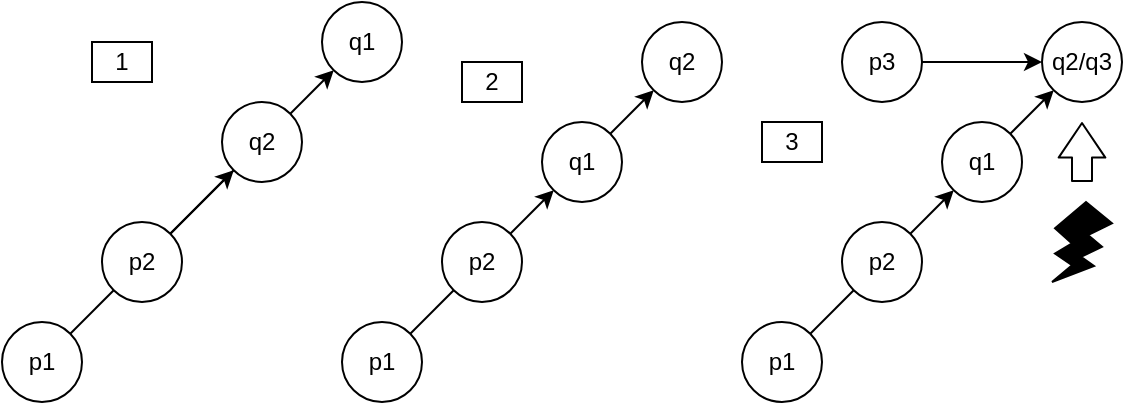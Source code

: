 <mxfile version="14.6.13" type="device"><diagram id="-7thAbELPp-rdjORzJxQ" name="Page-1"><mxGraphModel dx="982" dy="548" grid="1" gridSize="10" guides="1" tooltips="1" connect="1" arrows="1" fold="1" page="1" pageScale="1" pageWidth="1169" pageHeight="550" math="0" shadow="0"><root><mxCell id="0"/><mxCell id="1" parent="0"/><mxCell id="w6Mglpcdqtm18XpmLwrX-7" value="q1" style="ellipse;whiteSpace=wrap;html=1;aspect=fixed;" parent="1" vertex="1"><mxGeometry x="700" y="380" width="40" height="40" as="geometry"/></mxCell><mxCell id="w6Mglpcdqtm18XpmLwrX-9" value="p1" style="ellipse;whiteSpace=wrap;html=1;aspect=fixed;" parent="1" vertex="1"><mxGeometry x="540" y="540" width="40" height="40" as="geometry"/></mxCell><mxCell id="w6Mglpcdqtm18XpmLwrX-10" value="" style="endArrow=classic;html=1;exitX=1;exitY=0;exitDx=0;exitDy=0;entryX=0;entryY=1;entryDx=0;entryDy=0;startArrow=none;" parent="1" source="w6Mglpcdqtm18XpmLwrX-12" edge="1"><mxGeometry width="50" height="50" relative="1" as="geometry"><mxPoint x="590" y="630" as="sourcePoint"/><mxPoint x="705.858" y="414.142" as="targetPoint"/></mxGeometry></mxCell><mxCell id="w6Mglpcdqtm18XpmLwrX-14" value="" style="endArrow=classic;html=1;exitX=1;exitY=0;exitDx=0;exitDy=0;entryX=0;entryY=1;entryDx=0;entryDy=0;" parent="1" source="w6Mglpcdqtm18XpmLwrX-13" target="w6Mglpcdqtm18XpmLwrX-12" edge="1"><mxGeometry width="50" height="50" relative="1" as="geometry"><mxPoint x="600" y="640" as="sourcePoint"/><mxPoint x="650" y="590" as="targetPoint"/></mxGeometry></mxCell><mxCell id="w6Mglpcdqtm18XpmLwrX-12" value="q2" style="ellipse;whiteSpace=wrap;html=1;aspect=fixed;" parent="1" vertex="1"><mxGeometry x="650" y="430" width="40" height="40" as="geometry"/></mxCell><mxCell id="w6Mglpcdqtm18XpmLwrX-15" value="" style="endArrow=none;html=1;exitX=1;exitY=0;exitDx=0;exitDy=0;entryX=0;entryY=1;entryDx=0;entryDy=0;startArrow=none;" parent="1" source="w6Mglpcdqtm18XpmLwrX-13" target="w6Mglpcdqtm18XpmLwrX-12" edge="1"><mxGeometry width="50" height="50" relative="1" as="geometry"><mxPoint x="574.142" y="545.858" as="sourcePoint"/><mxPoint x="705.858" y="414.142" as="targetPoint"/></mxGeometry></mxCell><mxCell id="w6Mglpcdqtm18XpmLwrX-13" value="p2" style="ellipse;whiteSpace=wrap;html=1;aspect=fixed;" parent="1" vertex="1"><mxGeometry x="590" y="490" width="40" height="40" as="geometry"/></mxCell><mxCell id="w6Mglpcdqtm18XpmLwrX-16" value="" style="endArrow=none;html=1;exitX=1;exitY=0;exitDx=0;exitDy=0;entryX=0;entryY=1;entryDx=0;entryDy=0;" parent="1" source="w6Mglpcdqtm18XpmLwrX-9" target="w6Mglpcdqtm18XpmLwrX-13" edge="1"><mxGeometry width="50" height="50" relative="1" as="geometry"><mxPoint x="574.142" y="545.858" as="sourcePoint"/><mxPoint x="655.858" y="464.142" as="targetPoint"/></mxGeometry></mxCell><mxCell id="w6Mglpcdqtm18XpmLwrX-19" value="1" style="rounded=0;whiteSpace=wrap;html=1;" parent="1" vertex="1"><mxGeometry x="585" y="400" width="30" height="20" as="geometry"/></mxCell><mxCell id="2B3SOWHzdA59uKGCifLY-36" value="p1" style="ellipse;whiteSpace=wrap;html=1;aspect=fixed;" vertex="1" parent="1"><mxGeometry x="710" y="540" width="40" height="40" as="geometry"/></mxCell><mxCell id="2B3SOWHzdA59uKGCifLY-37" value="" style="endArrow=classic;html=1;exitX=1;exitY=0;exitDx=0;exitDy=0;entryX=0;entryY=1;entryDx=0;entryDy=0;startArrow=none;" edge="1" parent="1" source="2B3SOWHzdA59uKGCifLY-41" target="2B3SOWHzdA59uKGCifLY-35"><mxGeometry width="50" height="50" relative="1" as="geometry"><mxPoint x="750" y="640" as="sourcePoint"/><mxPoint x="865.858" y="424.142" as="targetPoint"/></mxGeometry></mxCell><mxCell id="2B3SOWHzdA59uKGCifLY-39" value="q2" style="ellipse;whiteSpace=wrap;html=1;aspect=fixed;" vertex="1" parent="1"><mxGeometry x="860" y="390" width="40" height="40" as="geometry"/></mxCell><mxCell id="2B3SOWHzdA59uKGCifLY-41" value="p2" style="ellipse;whiteSpace=wrap;html=1;aspect=fixed;" vertex="1" parent="1"><mxGeometry x="760" y="490" width="40" height="40" as="geometry"/></mxCell><mxCell id="2B3SOWHzdA59uKGCifLY-42" value="" style="endArrow=none;html=1;exitX=1;exitY=0;exitDx=0;exitDy=0;entryX=0;entryY=1;entryDx=0;entryDy=0;" edge="1" parent="1" source="2B3SOWHzdA59uKGCifLY-36" target="2B3SOWHzdA59uKGCifLY-41"><mxGeometry width="50" height="50" relative="1" as="geometry"><mxPoint x="734.142" y="555.858" as="sourcePoint"/><mxPoint x="815.858" y="474.142" as="targetPoint"/></mxGeometry></mxCell><mxCell id="2B3SOWHzdA59uKGCifLY-43" value="2" style="rounded=0;whiteSpace=wrap;html=1;" vertex="1" parent="1"><mxGeometry x="770" y="410" width="30" height="20" as="geometry"/></mxCell><mxCell id="2B3SOWHzdA59uKGCifLY-35" value="q1" style="ellipse;whiteSpace=wrap;html=1;aspect=fixed;" vertex="1" parent="1"><mxGeometry x="810" y="440" width="40" height="40" as="geometry"/></mxCell><mxCell id="2B3SOWHzdA59uKGCifLY-44" value="" style="endArrow=classic;html=1;entryX=0;entryY=1;entryDx=0;entryDy=0;startArrow=none;exitX=1;exitY=0;exitDx=0;exitDy=0;" edge="1" parent="1" source="2B3SOWHzdA59uKGCifLY-35" target="2B3SOWHzdA59uKGCifLY-39"><mxGeometry width="50" height="50" relative="1" as="geometry"><mxPoint x="840" y="450" as="sourcePoint"/><mxPoint x="825.858" y="484.142" as="targetPoint"/></mxGeometry></mxCell><mxCell id="2B3SOWHzdA59uKGCifLY-46" value="p1" style="ellipse;whiteSpace=wrap;html=1;aspect=fixed;" vertex="1" parent="1"><mxGeometry x="910" y="540" width="40" height="40" as="geometry"/></mxCell><mxCell id="2B3SOWHzdA59uKGCifLY-47" value="" style="endArrow=classic;html=1;exitX=1;exitY=0;exitDx=0;exitDy=0;entryX=0;entryY=1;entryDx=0;entryDy=0;startArrow=none;" edge="1" parent="1" source="2B3SOWHzdA59uKGCifLY-49" target="2B3SOWHzdA59uKGCifLY-52"><mxGeometry width="50" height="50" relative="1" as="geometry"><mxPoint x="950" y="640" as="sourcePoint"/><mxPoint x="1065.858" y="424.142" as="targetPoint"/></mxGeometry></mxCell><mxCell id="2B3SOWHzdA59uKGCifLY-48" value="q2/q3" style="ellipse;whiteSpace=wrap;html=1;aspect=fixed;" vertex="1" parent="1"><mxGeometry x="1060" y="390" width="40" height="40" as="geometry"/></mxCell><mxCell id="2B3SOWHzdA59uKGCifLY-49" value="p2" style="ellipse;whiteSpace=wrap;html=1;aspect=fixed;" vertex="1" parent="1"><mxGeometry x="960" y="490" width="40" height="40" as="geometry"/></mxCell><mxCell id="2B3SOWHzdA59uKGCifLY-50" value="" style="endArrow=none;html=1;exitX=1;exitY=0;exitDx=0;exitDy=0;entryX=0;entryY=1;entryDx=0;entryDy=0;" edge="1" parent="1" source="2B3SOWHzdA59uKGCifLY-46" target="2B3SOWHzdA59uKGCifLY-49"><mxGeometry width="50" height="50" relative="1" as="geometry"><mxPoint x="934.142" y="555.858" as="sourcePoint"/><mxPoint x="1015.858" y="474.142" as="targetPoint"/></mxGeometry></mxCell><mxCell id="2B3SOWHzdA59uKGCifLY-51" value="3" style="rounded=0;whiteSpace=wrap;html=1;" vertex="1" parent="1"><mxGeometry x="920" y="440" width="30" height="20" as="geometry"/></mxCell><mxCell id="2B3SOWHzdA59uKGCifLY-52" value="q1" style="ellipse;whiteSpace=wrap;html=1;aspect=fixed;" vertex="1" parent="1"><mxGeometry x="1010" y="440" width="40" height="40" as="geometry"/></mxCell><mxCell id="2B3SOWHzdA59uKGCifLY-53" value="" style="endArrow=classic;html=1;entryX=0;entryY=1;entryDx=0;entryDy=0;startArrow=none;exitX=1;exitY=0;exitDx=0;exitDy=0;" edge="1" parent="1" source="2B3SOWHzdA59uKGCifLY-52" target="2B3SOWHzdA59uKGCifLY-48"><mxGeometry width="50" height="50" relative="1" as="geometry"><mxPoint x="1040" y="450" as="sourcePoint"/><mxPoint x="1025.858" y="484.142" as="targetPoint"/></mxGeometry></mxCell><mxCell id="2B3SOWHzdA59uKGCifLY-54" value="" style="endArrow=classic;html=1;exitX=1;exitY=0.5;exitDx=0;exitDy=0;entryX=0;entryY=0.5;entryDx=0;entryDy=0;startArrow=none;" edge="1" parent="1" source="2B3SOWHzdA59uKGCifLY-55" target="2B3SOWHzdA59uKGCifLY-48"><mxGeometry width="50" height="50" relative="1" as="geometry"><mxPoint x="910" y="510" as="sourcePoint"/><mxPoint x="1045.858" y="364.142" as="targetPoint"/></mxGeometry></mxCell><mxCell id="2B3SOWHzdA59uKGCifLY-55" value="p3" style="ellipse;whiteSpace=wrap;html=1;aspect=fixed;" vertex="1" parent="1"><mxGeometry x="960" y="390" width="40" height="40" as="geometry"/></mxCell><mxCell id="2B3SOWHzdA59uKGCifLY-57" value="" style="verticalLabelPosition=bottom;verticalAlign=top;html=1;shape=mxgraph.basic.flash;fillColor=#000000;" vertex="1" parent="1"><mxGeometry x="1065" y="480" width="30" height="40" as="geometry"/></mxCell><mxCell id="2B3SOWHzdA59uKGCifLY-59" value="" style="shape=flexArrow;endArrow=classic;html=1;endWidth=12.381;endSize=5.429;" edge="1" parent="1"><mxGeometry width="50" height="50" relative="1" as="geometry"><mxPoint x="1080" y="470" as="sourcePoint"/><mxPoint x="1080" y="440" as="targetPoint"/></mxGeometry></mxCell></root></mxGraphModel></diagram></mxfile>